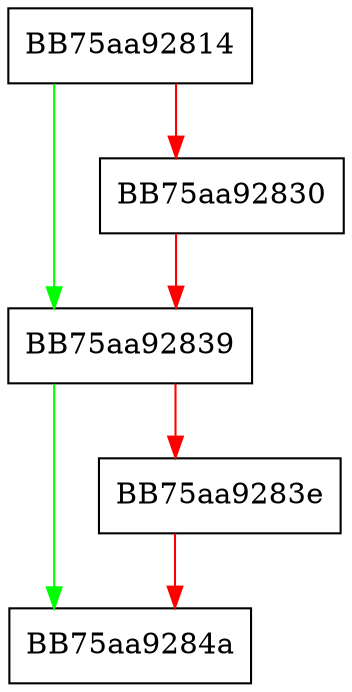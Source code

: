 digraph SetOEMImage {
  node [shape="box"];
  graph [splines=ortho];
  BB75aa92814 -> BB75aa92839 [color="green"];
  BB75aa92814 -> BB75aa92830 [color="red"];
  BB75aa92830 -> BB75aa92839 [color="red"];
  BB75aa92839 -> BB75aa9284a [color="green"];
  BB75aa92839 -> BB75aa9283e [color="red"];
  BB75aa9283e -> BB75aa9284a [color="red"];
}